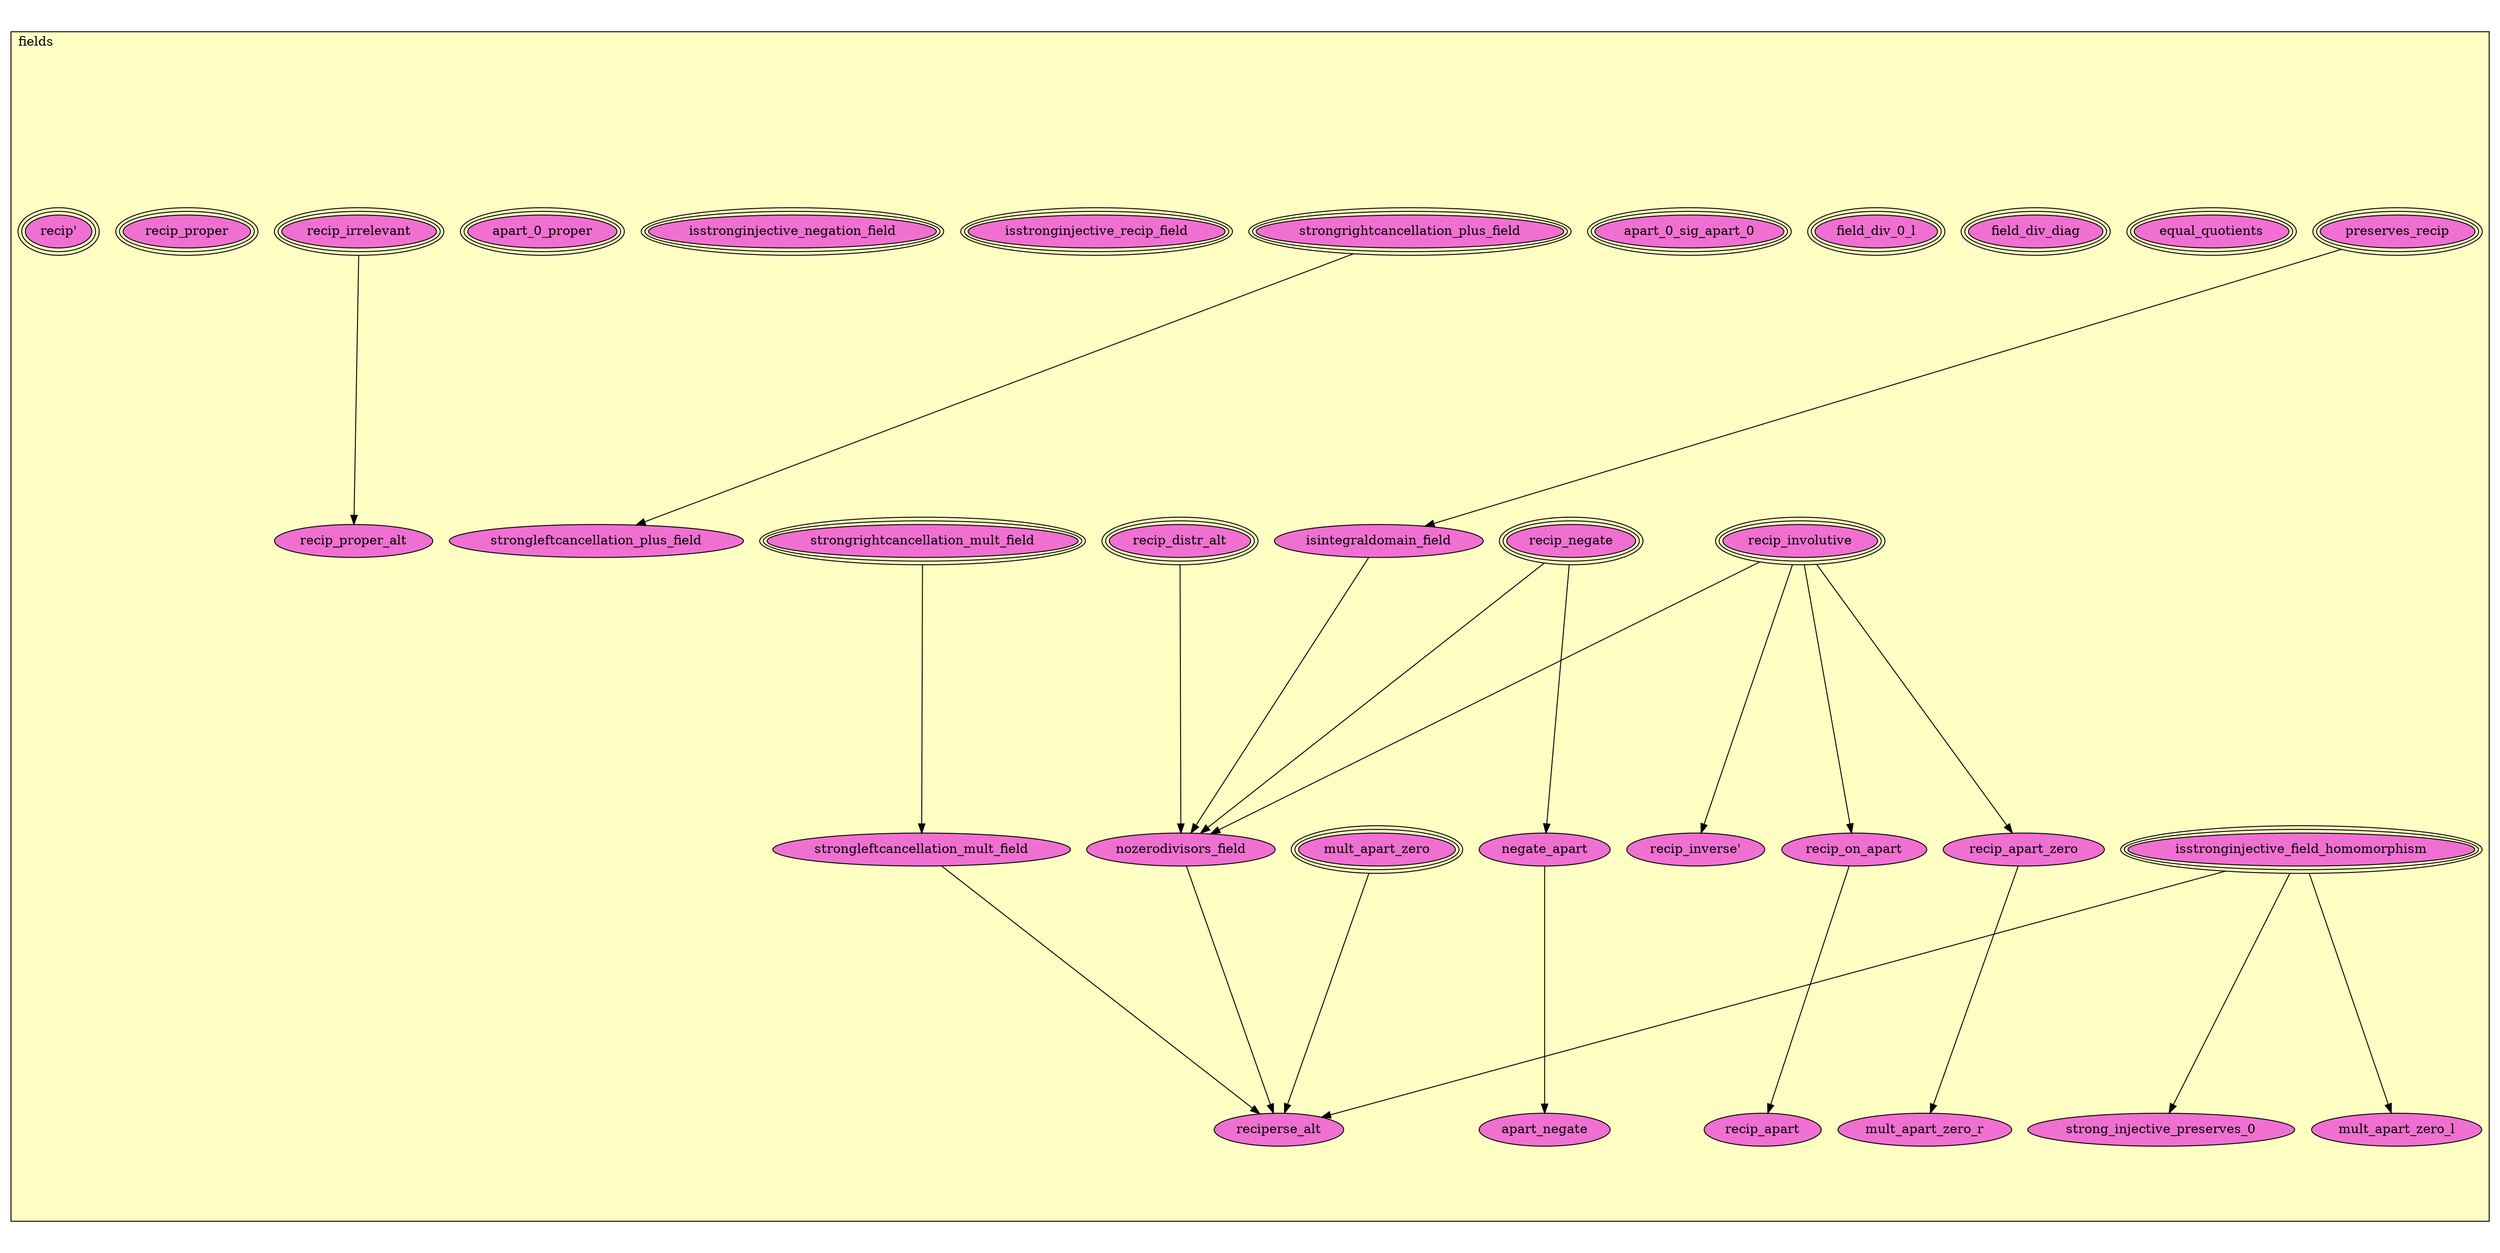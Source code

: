 digraph HoTT_Classes_theory_fields {
  graph [ratio=0.5]
  node [style=filled]
fields_preserves_recip [label="preserves_recip", URL=<fields.html#preserves_recip>, peripheries=3, fillcolor="#F070D1"] ;
fields_isstronginjective_field_homomorphism [label="isstronginjective_field_homomorphism", URL=<fields.html#isstronginjective_field_homomorphism>, peripheries=3, fillcolor="#F070D1"] ;
fields_strong_injective_preserves_0 [label="strong_injective_preserves_0", URL=<fields.html#strong_injective_preserves_0>, fillcolor="#F070D1"] ;
fields_recip_involutive [label="recip_involutive", URL=<fields.html#recip_involutive>, peripheries=3, fillcolor="#F070D1"] ;
fields_recip_on_apart [label="recip_on_apart", URL=<fields.html#recip_on_apart>, fillcolor="#F070D1"] ;
fields_recip_apart [label="recip_apart", URL=<fields.html#recip_apart>, fillcolor="#F070D1"] ;
fields_recip_negate [label="recip_negate", URL=<fields.html#recip_negate>, peripheries=3, fillcolor="#F070D1"] ;
fields_negate_apart [label="negate_apart", URL=<fields.html#negate_apart>, fillcolor="#F070D1"] ;
fields_apart_negate [label="apart_negate", URL=<fields.html#apart_negate>, fillcolor="#F070D1"] ;
fields_recip_distr_alt [label="recip_distr_alt", URL=<fields.html#recip_distr_alt>, peripheries=3, fillcolor="#F070D1"] ;
fields_equal_quotients [label="equal_quotients", URL=<fields.html#equal_quotients>, peripheries=3, fillcolor="#F070D1"] ;
fields_field_div_diag [label="field_div_diag", URL=<fields.html#field_div_diag>, peripheries=3, fillcolor="#F070D1"] ;
fields_field_div_0_l [label="field_div_0_l", URL=<fields.html#field_div_0_l>, peripheries=3, fillcolor="#F070D1"] ;
fields_recip_apart_zero [label="recip_apart_zero", URL=<fields.html#recip_apart_zero>, fillcolor="#F070D1"] ;
fields_apart_0_sig_apart_0 [label="apart_0_sig_apart_0", URL=<fields.html#apart_0_sig_apart_0>, peripheries=3, fillcolor="#F070D1"] ;
fields_isintegraldomain_field [label="isintegraldomain_field", URL=<fields.html#isintegraldomain_field>, fillcolor="#F070D1"] ;
fields_nozerodivisors_field [label="nozerodivisors_field", URL=<fields.html#nozerodivisors_field>, fillcolor="#F070D1"] ;
fields_mult_apart_zero [label="mult_apart_zero", URL=<fields.html#mult_apart_zero>, peripheries=3, fillcolor="#F070D1"] ;
fields_mult_apart_zero_r [label="mult_apart_zero_r", URL=<fields.html#mult_apart_zero_r>, fillcolor="#F070D1"] ;
fields_mult_apart_zero_l [label="mult_apart_zero_l", URL=<fields.html#mult_apart_zero_l>, fillcolor="#F070D1"] ;
fields_strongrightcancellation_mult_field [label="strongrightcancellation_mult_field", URL=<fields.html#strongrightcancellation_mult_field>, peripheries=3, fillcolor="#F070D1"] ;
fields_strongleftcancellation_mult_field [label="strongleftcancellation_mult_field", URL=<fields.html#strongleftcancellation_mult_field>, fillcolor="#F070D1"] ;
fields_strongrightcancellation_plus_field [label="strongrightcancellation_plus_field", URL=<fields.html#strongrightcancellation_plus_field>, peripheries=3, fillcolor="#F070D1"] ;
fields_strongleftcancellation_plus_field [label="strongleftcancellation_plus_field", URL=<fields.html#strongleftcancellation_plus_field>, fillcolor="#F070D1"] ;
fields_isstronginjective_recip_field [label="isstronginjective_recip_field", URL=<fields.html#isstronginjective_recip_field>, peripheries=3, fillcolor="#F070D1"] ;
fields_isstronginjective_negation_field [label="isstronginjective_negation_field", URL=<fields.html#isstronginjective_negation_field>, peripheries=3, fillcolor="#F070D1"] ;
fields_apart_0_proper [label="apart_0_proper", URL=<fields.html#apart_0_proper>, peripheries=3, fillcolor="#F070D1"] ;
fields_recip_irrelevant [label="recip_irrelevant", URL=<fields.html#recip_irrelevant>, peripheries=3, fillcolor="#F070D1"] ;
fields_recip_proper [label="recip_proper", URL=<fields.html#recip_proper>, peripheries=3, fillcolor="#F070D1"] ;
fields_recip_proper_alt [label="recip_proper_alt", URL=<fields.html#recip_proper_alt>, fillcolor="#F070D1"] ;
fields_reciperse_alt [label="reciperse_alt", URL=<fields.html#reciperse_alt>, fillcolor="#F070D1"] ;
fields_recip_inverse_ [label="recip_inverse'", URL=<fields.html#recip_inverse'>, fillcolor="#F070D1"] ;
fields_recip_ [label="recip'", URL=<fields.html#recip'>, peripheries=3, fillcolor="#F070D1"] ;
  fields_preserves_recip -> fields_isintegraldomain_field [] ;
  fields_isstronginjective_field_homomorphism -> fields_strong_injective_preserves_0 [] ;
  fields_isstronginjective_field_homomorphism -> fields_mult_apart_zero_l [] ;
  fields_isstronginjective_field_homomorphism -> fields_reciperse_alt [] ;
  fields_recip_involutive -> fields_recip_on_apart [] ;
  fields_recip_involutive -> fields_recip_apart_zero [] ;
  fields_recip_involutive -> fields_nozerodivisors_field [] ;
  fields_recip_involutive -> fields_recip_inverse_ [] ;
  fields_recip_on_apart -> fields_recip_apart [] ;
  fields_recip_negate -> fields_negate_apart [] ;
  fields_recip_negate -> fields_nozerodivisors_field [] ;
  fields_negate_apart -> fields_apart_negate [] ;
  fields_recip_distr_alt -> fields_nozerodivisors_field [] ;
  fields_recip_apart_zero -> fields_mult_apart_zero_r [] ;
  fields_isintegraldomain_field -> fields_nozerodivisors_field [] ;
  fields_nozerodivisors_field -> fields_reciperse_alt [] ;
  fields_mult_apart_zero -> fields_reciperse_alt [] ;
  fields_strongrightcancellation_mult_field -> fields_strongleftcancellation_mult_field [] ;
  fields_strongleftcancellation_mult_field -> fields_reciperse_alt [] ;
  fields_strongrightcancellation_plus_field -> fields_strongleftcancellation_plus_field [] ;
  fields_recip_irrelevant -> fields_recip_proper_alt [] ;
subgraph cluster_fields { label="fields"; fillcolor="#FFFFC3"; labeljust=l; style=filled 
fields_recip_; fields_recip_inverse_; fields_reciperse_alt; fields_recip_proper_alt; fields_recip_proper; fields_recip_irrelevant; fields_apart_0_proper; fields_isstronginjective_negation_field; fields_isstronginjective_recip_field; fields_strongleftcancellation_plus_field; fields_strongrightcancellation_plus_field; fields_strongleftcancellation_mult_field; fields_strongrightcancellation_mult_field; fields_mult_apart_zero_l; fields_mult_apart_zero_r; fields_mult_apart_zero; fields_nozerodivisors_field; fields_isintegraldomain_field; fields_apart_0_sig_apart_0; fields_recip_apart_zero; fields_field_div_0_l; fields_field_div_diag; fields_equal_quotients; fields_recip_distr_alt; fields_apart_negate; fields_negate_apart; fields_recip_negate; fields_recip_apart; fields_recip_on_apart; fields_recip_involutive; fields_strong_injective_preserves_0; fields_isstronginjective_field_homomorphism; fields_preserves_recip; };
} /* END */

